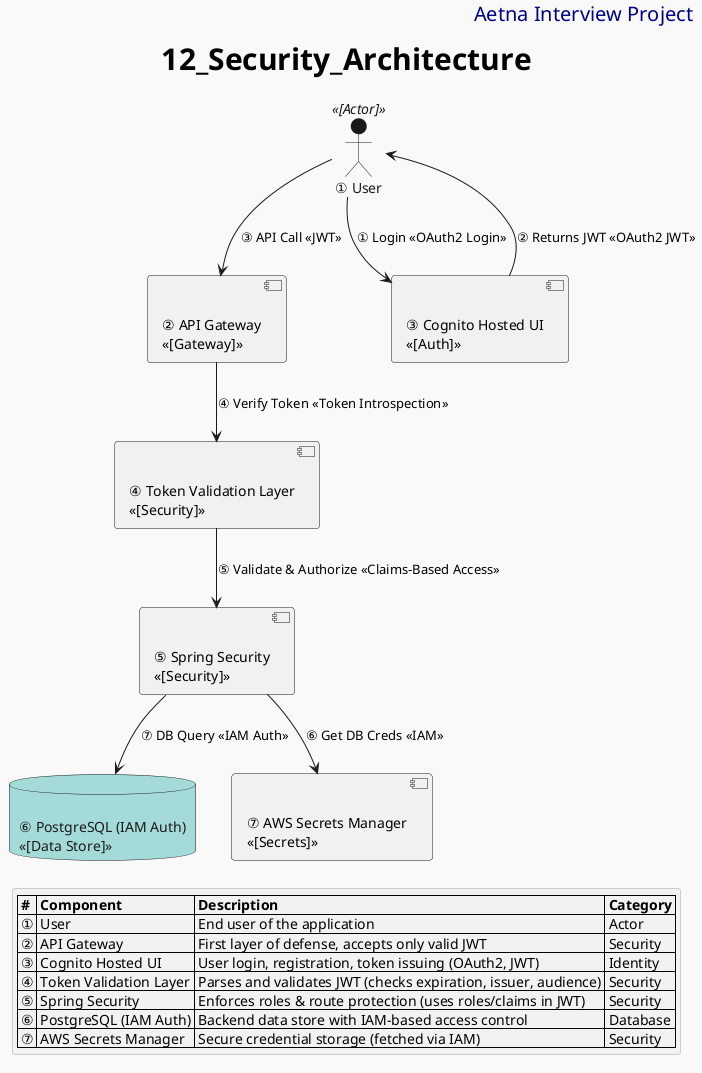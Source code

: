 @startuml 12_Security_Architecture
!theme mars

skinparam HeaderFontSize 20
skinparam HeaderFontColor #00008B
header Aetna Interview Project

skinparam titleFontSize 30
title 12_Security_Architecture

skinparam LegendBackgroundColor #F2F2F2
skinparam LegendBorderColor #CCCCCC

actor "① User" as User <<[Actor]>>
component "② API Gateway\n<<[Gateway]>>" as APIGateway << (A, #ADD8E6) >>
component "③ Cognito Hosted UI\n<<[Auth]>>" as CognitoUI << (A, #ADD8E6) >>
component "④ Token Validation Layer\n<<[Security]>>" as TokenValidator << (A, #ADD8E6) >>
component "⑤ Spring Security\n<<[Security]>>" as SpringSecurity << (A, #ADD8E6) >>
database "⑥ PostgreSQL (IAM Auth)\n<<[Data Store]>>" as PostgreSQL << (D, #8FBC8F) >>
component "⑦ AWS Secrets Manager\n<<[Secrets]>>" as SecretsManager << (S, #FFA07A) >>

' -- Flow with Stereotypes --
User --> CognitoUI : ① Login <<OAuth2 Login>>
CognitoUI --> User : ② Returns JWT <<OAuth2 JWT>>

User --> APIGateway : ③ API Call <<JWT>>
APIGateway --> TokenValidator : ④ Verify Token <<Token Introspection>>
TokenValidator --> SpringSecurity : ⑤ Validate & Authorize <<Claims-Based Access>>

SpringSecurity --> SecretsManager : ⑥ Get DB Creds <<IAM>>
SpringSecurity --> PostgreSQL : ⑦ DB Query <<IAM Auth>>

legend bottom
|= # |= Component |= Description |= Category |
| ① | User | End user of the application | Actor |
| ② | API Gateway | First layer of defense, accepts only valid JWT | Security |
| ③ | Cognito Hosted UI | User login, registration, token issuing (OAuth2, JWT) | Identity |
| ④ | Token Validation Layer | Parses and validates JWT (checks expiration, issuer, audience) | Security |
| ⑤ | Spring Security | Enforces roles & route protection (uses roles/claims in JWT) | Security |
| ⑥ | PostgreSQL (IAM Auth) | Backend data store with IAM-based access control | Database |
| ⑦ | AWS Secrets Manager | Secure credential storage (fetched via IAM) | Security |
endlegend
@enduml
